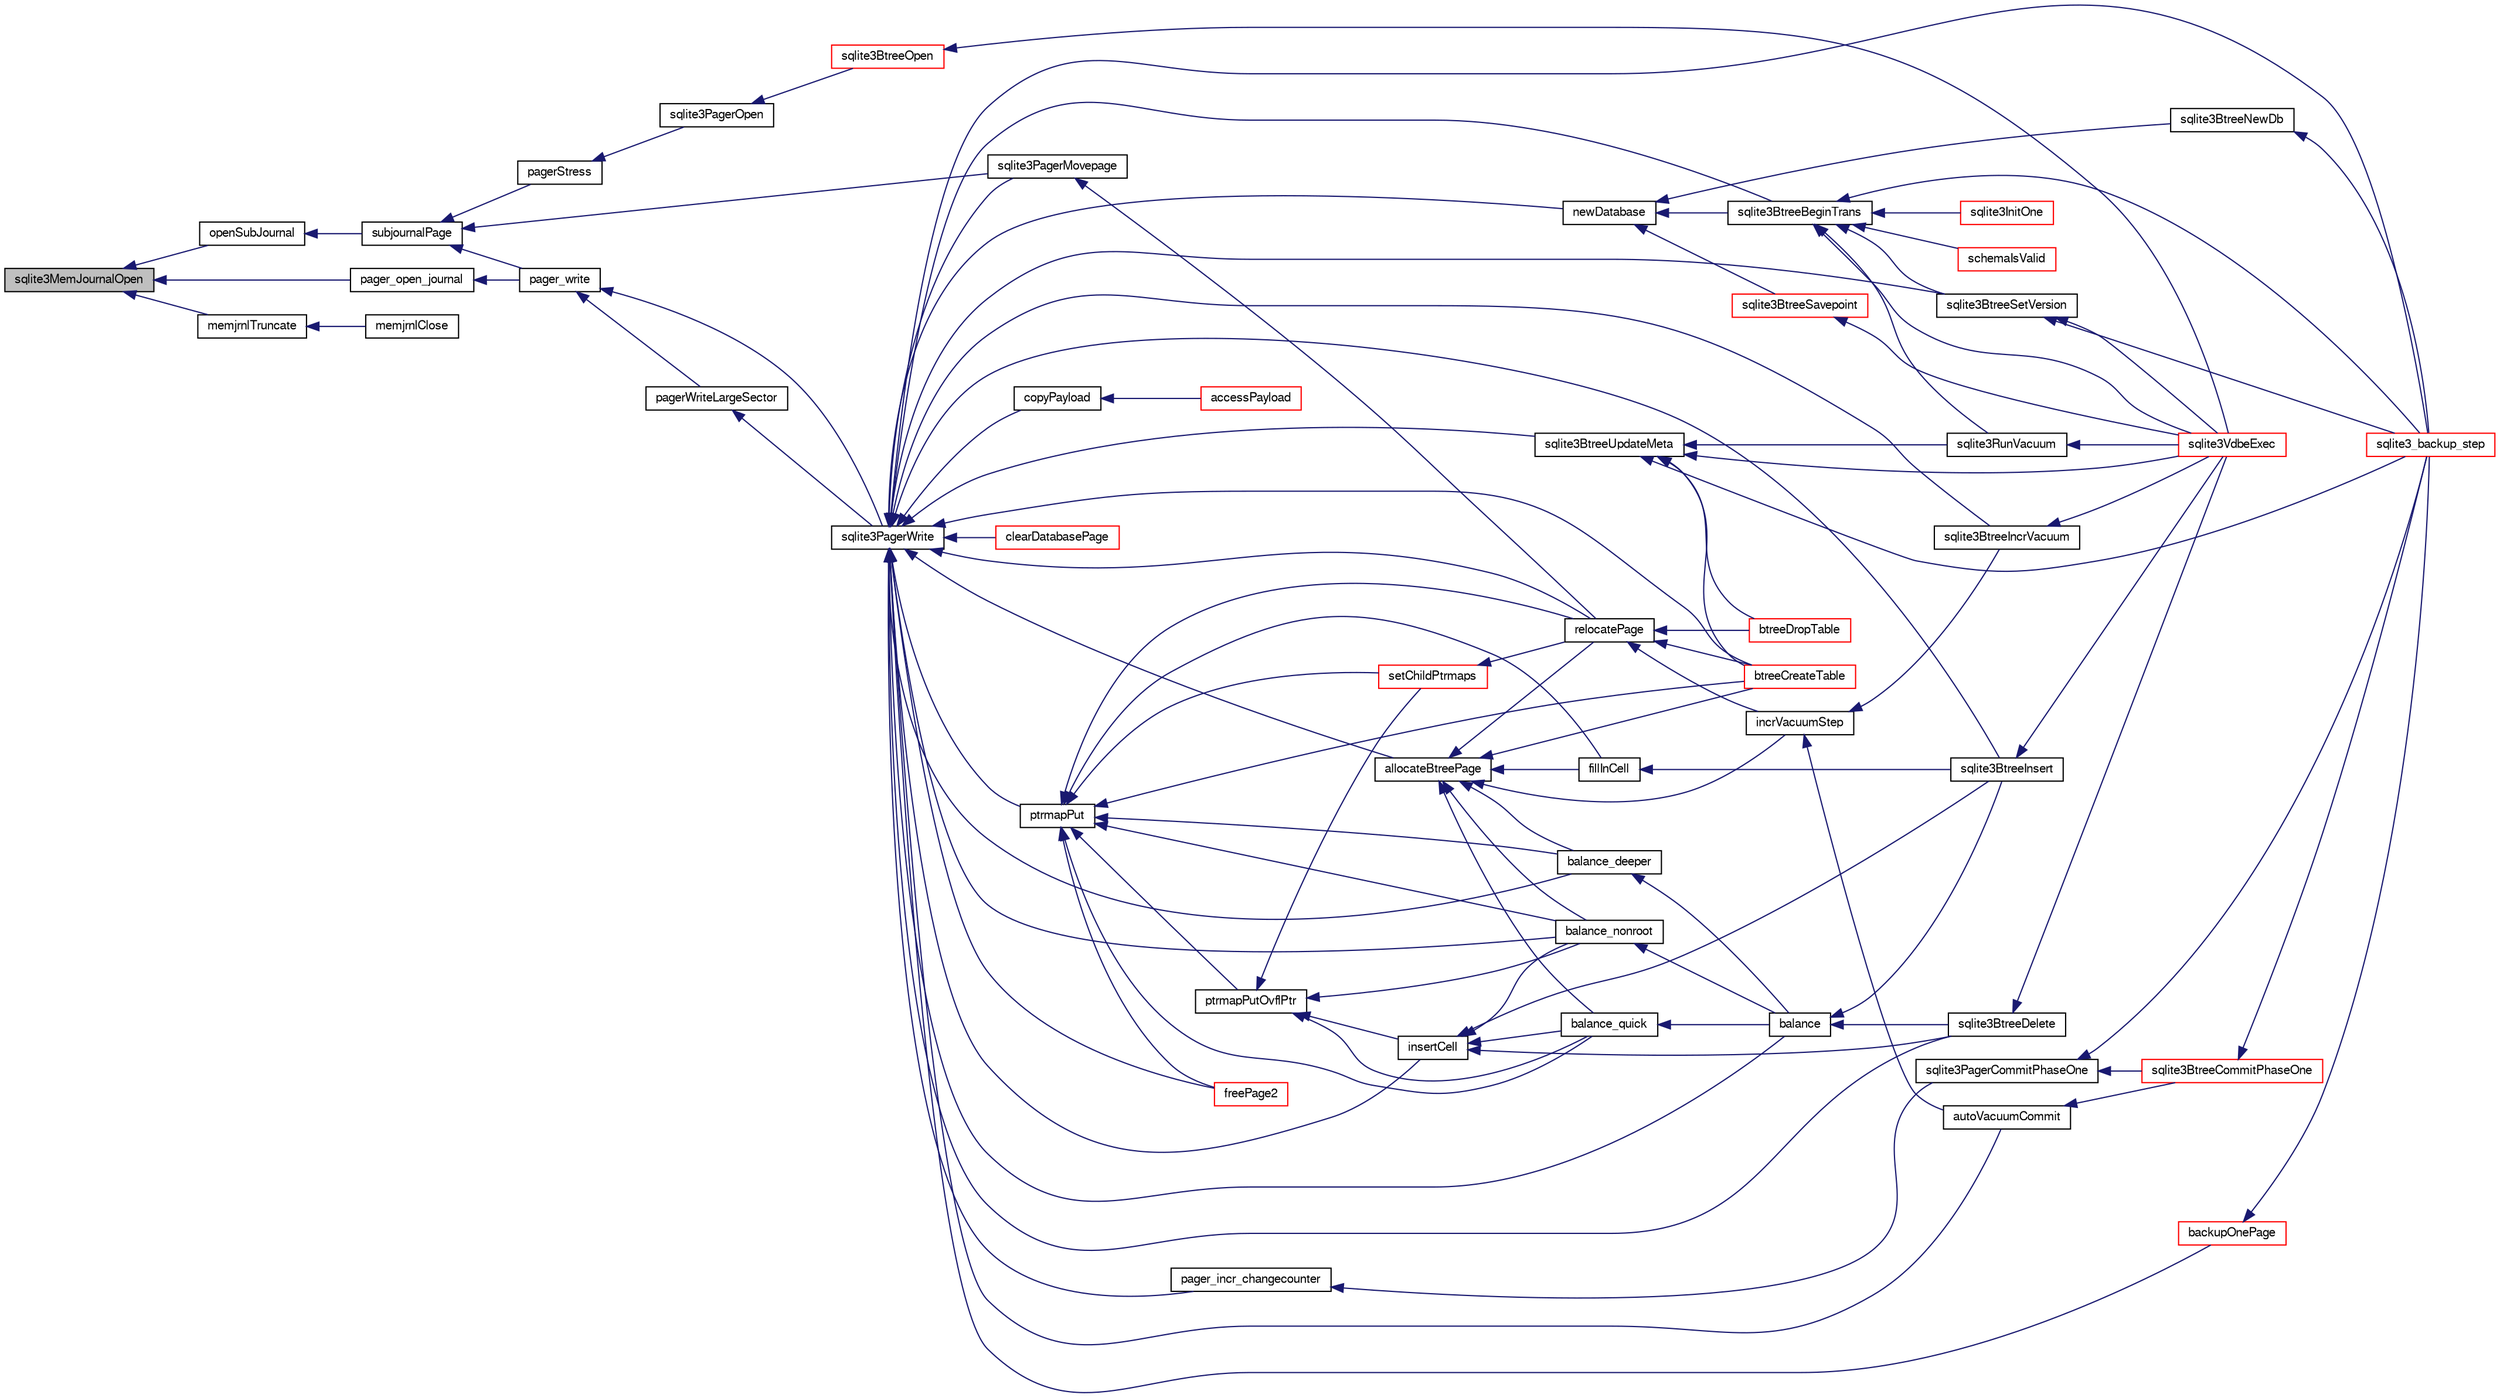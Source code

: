 digraph "sqlite3MemJournalOpen"
{
  edge [fontname="FreeSans",fontsize="10",labelfontname="FreeSans",labelfontsize="10"];
  node [fontname="FreeSans",fontsize="10",shape=record];
  rankdir="LR";
  Node591275 [label="sqlite3MemJournalOpen",height=0.2,width=0.4,color="black", fillcolor="grey75", style="filled", fontcolor="black"];
  Node591275 -> Node591276 [dir="back",color="midnightblue",fontsize="10",style="solid",fontname="FreeSans"];
  Node591276 [label="openSubJournal",height=0.2,width=0.4,color="black", fillcolor="white", style="filled",URL="$sqlite3_8c.html#a69f445a04e423a1eaf24a2b9f035b427"];
  Node591276 -> Node591277 [dir="back",color="midnightblue",fontsize="10",style="solid",fontname="FreeSans"];
  Node591277 [label="subjournalPage",height=0.2,width=0.4,color="black", fillcolor="white", style="filled",URL="$sqlite3_8c.html#a836f5a13ba09ee3f118ebe73b58591c4"];
  Node591277 -> Node591278 [dir="back",color="midnightblue",fontsize="10",style="solid",fontname="FreeSans"];
  Node591278 [label="pagerStress",height=0.2,width=0.4,color="black", fillcolor="white", style="filled",URL="$sqlite3_8c.html#abb21a3a371038e9e3e69af0f21a1b386"];
  Node591278 -> Node591279 [dir="back",color="midnightblue",fontsize="10",style="solid",fontname="FreeSans"];
  Node591279 [label="sqlite3PagerOpen",height=0.2,width=0.4,color="black", fillcolor="white", style="filled",URL="$sqlite3_8c.html#a5b4a74e8a1754922c482b7af19b30611"];
  Node591279 -> Node591280 [dir="back",color="midnightblue",fontsize="10",style="solid",fontname="FreeSans"];
  Node591280 [label="sqlite3BtreeOpen",height=0.2,width=0.4,color="red", fillcolor="white", style="filled",URL="$sqlite3_8c.html#a13dcb44dc34af6ce9d38de9c5aa975f9"];
  Node591280 -> Node591281 [dir="back",color="midnightblue",fontsize="10",style="solid",fontname="FreeSans"];
  Node591281 [label="sqlite3VdbeExec",height=0.2,width=0.4,color="red", fillcolor="white", style="filled",URL="$sqlite3_8c.html#a8ce40a614bdc56719c4d642b1e4dfb21"];
  Node591277 -> Node591547 [dir="back",color="midnightblue",fontsize="10",style="solid",fontname="FreeSans"];
  Node591547 [label="pager_write",height=0.2,width=0.4,color="black", fillcolor="white", style="filled",URL="$sqlite3_8c.html#aa5dbf1a9dcccf0aa140b04b81325517f"];
  Node591547 -> Node591548 [dir="back",color="midnightblue",fontsize="10",style="solid",fontname="FreeSans"];
  Node591548 [label="pagerWriteLargeSector",height=0.2,width=0.4,color="black", fillcolor="white", style="filled",URL="$sqlite3_8c.html#a06334f0cc1c2dc95ffe29c2359928b92"];
  Node591548 -> Node591549 [dir="back",color="midnightblue",fontsize="10",style="solid",fontname="FreeSans"];
  Node591549 [label="sqlite3PagerWrite",height=0.2,width=0.4,color="black", fillcolor="white", style="filled",URL="$sqlite3_8c.html#ad4b8aee028ee99575b0748b299e04ed0"];
  Node591549 -> Node591550 [dir="back",color="midnightblue",fontsize="10",style="solid",fontname="FreeSans"];
  Node591550 [label="pager_incr_changecounter",height=0.2,width=0.4,color="black", fillcolor="white", style="filled",URL="$sqlite3_8c.html#add9f57a131d488bb6fc49dedc5a4df81"];
  Node591550 -> Node591551 [dir="back",color="midnightblue",fontsize="10",style="solid",fontname="FreeSans"];
  Node591551 [label="sqlite3PagerCommitPhaseOne",height=0.2,width=0.4,color="black", fillcolor="white", style="filled",URL="$sqlite3_8c.html#a2baf986bff9120486e9acc5951494ea7"];
  Node591551 -> Node591552 [dir="back",color="midnightblue",fontsize="10",style="solid",fontname="FreeSans"];
  Node591552 [label="sqlite3BtreeCommitPhaseOne",height=0.2,width=0.4,color="red", fillcolor="white", style="filled",URL="$sqlite3_8c.html#ae266cba101e64ad99a166f237532e262"];
  Node591552 -> Node591494 [dir="back",color="midnightblue",fontsize="10",style="solid",fontname="FreeSans"];
  Node591494 [label="sqlite3_backup_step",height=0.2,width=0.4,color="red", fillcolor="white", style="filled",URL="$sqlite3_8h.html#a1699b75e98d082eebc465a9e64c35269"];
  Node591551 -> Node591494 [dir="back",color="midnightblue",fontsize="10",style="solid",fontname="FreeSans"];
  Node591549 -> Node591555 [dir="back",color="midnightblue",fontsize="10",style="solid",fontname="FreeSans"];
  Node591555 [label="sqlite3PagerMovepage",height=0.2,width=0.4,color="black", fillcolor="white", style="filled",URL="$sqlite3_8c.html#a8cdedc7a185709301f12c4d7b305aa1e"];
  Node591555 -> Node591556 [dir="back",color="midnightblue",fontsize="10",style="solid",fontname="FreeSans"];
  Node591556 [label="relocatePage",height=0.2,width=0.4,color="black", fillcolor="white", style="filled",URL="$sqlite3_8c.html#af8fb5934ff87b02845c89350c57fd2bc"];
  Node591556 -> Node591557 [dir="back",color="midnightblue",fontsize="10",style="solid",fontname="FreeSans"];
  Node591557 [label="incrVacuumStep",height=0.2,width=0.4,color="black", fillcolor="white", style="filled",URL="$sqlite3_8c.html#a68a85130a567f1700dc0907ec9227892"];
  Node591557 -> Node591558 [dir="back",color="midnightblue",fontsize="10",style="solid",fontname="FreeSans"];
  Node591558 [label="sqlite3BtreeIncrVacuum",height=0.2,width=0.4,color="black", fillcolor="white", style="filled",URL="$sqlite3_8c.html#a0b4c98acfd785fc6d5dc5c3237030318"];
  Node591558 -> Node591281 [dir="back",color="midnightblue",fontsize="10",style="solid",fontname="FreeSans"];
  Node591557 -> Node591559 [dir="back",color="midnightblue",fontsize="10",style="solid",fontname="FreeSans"];
  Node591559 [label="autoVacuumCommit",height=0.2,width=0.4,color="black", fillcolor="white", style="filled",URL="$sqlite3_8c.html#a809d22c6311135ae3048adf41febaef0"];
  Node591559 -> Node591552 [dir="back",color="midnightblue",fontsize="10",style="solid",fontname="FreeSans"];
  Node591556 -> Node591560 [dir="back",color="midnightblue",fontsize="10",style="solid",fontname="FreeSans"];
  Node591560 [label="btreeCreateTable",height=0.2,width=0.4,color="red", fillcolor="white", style="filled",URL="$sqlite3_8c.html#a48e09eaac366a6b585edd02553872954"];
  Node591556 -> Node591562 [dir="back",color="midnightblue",fontsize="10",style="solid",fontname="FreeSans"];
  Node591562 [label="btreeDropTable",height=0.2,width=0.4,color="red", fillcolor="white", style="filled",URL="$sqlite3_8c.html#abba4061ea34842db278e91f537d2c2ff"];
  Node591549 -> Node591564 [dir="back",color="midnightblue",fontsize="10",style="solid",fontname="FreeSans"];
  Node591564 [label="ptrmapPut",height=0.2,width=0.4,color="black", fillcolor="white", style="filled",URL="$sqlite3_8c.html#ac16fbe55892f29324ac5d09957374ed0"];
  Node591564 -> Node591565 [dir="back",color="midnightblue",fontsize="10",style="solid",fontname="FreeSans"];
  Node591565 [label="ptrmapPutOvflPtr",height=0.2,width=0.4,color="black", fillcolor="white", style="filled",URL="$sqlite3_8c.html#a5b7cb112db531e0498aaddcbadb4985b"];
  Node591565 -> Node591566 [dir="back",color="midnightblue",fontsize="10",style="solid",fontname="FreeSans"];
  Node591566 [label="setChildPtrmaps",height=0.2,width=0.4,color="red", fillcolor="white", style="filled",URL="$sqlite3_8c.html#adf2ff6d11495ca47f88ace93f5be9d91"];
  Node591566 -> Node591556 [dir="back",color="midnightblue",fontsize="10",style="solid",fontname="FreeSans"];
  Node591565 -> Node591573 [dir="back",color="midnightblue",fontsize="10",style="solid",fontname="FreeSans"];
  Node591573 [label="insertCell",height=0.2,width=0.4,color="black", fillcolor="white", style="filled",URL="$sqlite3_8c.html#a16d3a955fe59894c541d500ddf92d7c0"];
  Node591573 -> Node591574 [dir="back",color="midnightblue",fontsize="10",style="solid",fontname="FreeSans"];
  Node591574 [label="balance_quick",height=0.2,width=0.4,color="black", fillcolor="white", style="filled",URL="$sqlite3_8c.html#a92f1869a02b8b9196e5ea7ed2e61c328"];
  Node591574 -> Node591569 [dir="back",color="midnightblue",fontsize="10",style="solid",fontname="FreeSans"];
  Node591569 [label="balance",height=0.2,width=0.4,color="black", fillcolor="white", style="filled",URL="$sqlite3_8c.html#a173f7c872fb68ccd3a20440d640b66c7"];
  Node591569 -> Node591570 [dir="back",color="midnightblue",fontsize="10",style="solid",fontname="FreeSans"];
  Node591570 [label="sqlite3BtreeInsert",height=0.2,width=0.4,color="black", fillcolor="white", style="filled",URL="$sqlite3_8c.html#aa6c6b68ed28d38984e5fa329794d7f02"];
  Node591570 -> Node591281 [dir="back",color="midnightblue",fontsize="10",style="solid",fontname="FreeSans"];
  Node591569 -> Node591571 [dir="back",color="midnightblue",fontsize="10",style="solid",fontname="FreeSans"];
  Node591571 [label="sqlite3BtreeDelete",height=0.2,width=0.4,color="black", fillcolor="white", style="filled",URL="$sqlite3_8c.html#a65c40cd7ec987dbd25392a180f388fe7"];
  Node591571 -> Node591281 [dir="back",color="midnightblue",fontsize="10",style="solid",fontname="FreeSans"];
  Node591573 -> Node591568 [dir="back",color="midnightblue",fontsize="10",style="solid",fontname="FreeSans"];
  Node591568 [label="balance_nonroot",height=0.2,width=0.4,color="black", fillcolor="white", style="filled",URL="$sqlite3_8c.html#a513ba5c0beb3462a4b60064469f1539d"];
  Node591568 -> Node591569 [dir="back",color="midnightblue",fontsize="10",style="solid",fontname="FreeSans"];
  Node591573 -> Node591570 [dir="back",color="midnightblue",fontsize="10",style="solid",fontname="FreeSans"];
  Node591573 -> Node591571 [dir="back",color="midnightblue",fontsize="10",style="solid",fontname="FreeSans"];
  Node591565 -> Node591574 [dir="back",color="midnightblue",fontsize="10",style="solid",fontname="FreeSans"];
  Node591565 -> Node591568 [dir="back",color="midnightblue",fontsize="10",style="solid",fontname="FreeSans"];
  Node591564 -> Node591566 [dir="back",color="midnightblue",fontsize="10",style="solid",fontname="FreeSans"];
  Node591564 -> Node591556 [dir="back",color="midnightblue",fontsize="10",style="solid",fontname="FreeSans"];
  Node591564 -> Node591575 [dir="back",color="midnightblue",fontsize="10",style="solid",fontname="FreeSans"];
  Node591575 [label="freePage2",height=0.2,width=0.4,color="red", fillcolor="white", style="filled",URL="$sqlite3_8c.html#a625a2c2bdaf95cdb3a7cb945201f7efb"];
  Node591564 -> Node591581 [dir="back",color="midnightblue",fontsize="10",style="solid",fontname="FreeSans"];
  Node591581 [label="fillInCell",height=0.2,width=0.4,color="black", fillcolor="white", style="filled",URL="$sqlite3_8c.html#ab66a77004cf93954f2aae7e52a4e51a7"];
  Node591581 -> Node591570 [dir="back",color="midnightblue",fontsize="10",style="solid",fontname="FreeSans"];
  Node591564 -> Node591574 [dir="back",color="midnightblue",fontsize="10",style="solid",fontname="FreeSans"];
  Node591564 -> Node591568 [dir="back",color="midnightblue",fontsize="10",style="solid",fontname="FreeSans"];
  Node591564 -> Node591572 [dir="back",color="midnightblue",fontsize="10",style="solid",fontname="FreeSans"];
  Node591572 [label="balance_deeper",height=0.2,width=0.4,color="black", fillcolor="white", style="filled",URL="$sqlite3_8c.html#af8eafba12a6ebc987cf6ae89f4cce1a8"];
  Node591572 -> Node591569 [dir="back",color="midnightblue",fontsize="10",style="solid",fontname="FreeSans"];
  Node591564 -> Node591560 [dir="back",color="midnightblue",fontsize="10",style="solid",fontname="FreeSans"];
  Node591549 -> Node591582 [dir="back",color="midnightblue",fontsize="10",style="solid",fontname="FreeSans"];
  Node591582 [label="newDatabase",height=0.2,width=0.4,color="black", fillcolor="white", style="filled",URL="$sqlite3_8c.html#a974c792d17dab330807b588197cae229"];
  Node591582 -> Node591583 [dir="back",color="midnightblue",fontsize="10",style="solid",fontname="FreeSans"];
  Node591583 [label="sqlite3BtreeNewDb",height=0.2,width=0.4,color="black", fillcolor="white", style="filled",URL="$sqlite3_8c.html#a08d2026f82b067753a698376c12c0324"];
  Node591583 -> Node591494 [dir="back",color="midnightblue",fontsize="10",style="solid",fontname="FreeSans"];
  Node591582 -> Node591584 [dir="back",color="midnightblue",fontsize="10",style="solid",fontname="FreeSans"];
  Node591584 [label="sqlite3BtreeBeginTrans",height=0.2,width=0.4,color="black", fillcolor="white", style="filled",URL="$sqlite3_8c.html#a52d6706df15c67c22aa7d0e290c16bf5"];
  Node591584 -> Node591585 [dir="back",color="midnightblue",fontsize="10",style="solid",fontname="FreeSans"];
  Node591585 [label="sqlite3BtreeSetVersion",height=0.2,width=0.4,color="black", fillcolor="white", style="filled",URL="$sqlite3_8c.html#a2db3061b5c557699a47415ca0342ba01"];
  Node591585 -> Node591494 [dir="back",color="midnightblue",fontsize="10",style="solid",fontname="FreeSans"];
  Node591585 -> Node591281 [dir="back",color="midnightblue",fontsize="10",style="solid",fontname="FreeSans"];
  Node591584 -> Node591494 [dir="back",color="midnightblue",fontsize="10",style="solid",fontname="FreeSans"];
  Node591584 -> Node591281 [dir="back",color="midnightblue",fontsize="10",style="solid",fontname="FreeSans"];
  Node591584 -> Node591307 [dir="back",color="midnightblue",fontsize="10",style="solid",fontname="FreeSans"];
  Node591307 [label="sqlite3InitOne",height=0.2,width=0.4,color="red", fillcolor="white", style="filled",URL="$sqlite3_8c.html#ac4318b25df65269906b0379251fe9b85"];
  Node591584 -> Node591492 [dir="back",color="midnightblue",fontsize="10",style="solid",fontname="FreeSans"];
  Node591492 [label="schemaIsValid",height=0.2,width=0.4,color="red", fillcolor="white", style="filled",URL="$sqlite3_8c.html#a7c466fe28e7ca6f46b8bf72c46d9738d"];
  Node591584 -> Node591467 [dir="back",color="midnightblue",fontsize="10",style="solid",fontname="FreeSans"];
  Node591467 [label="sqlite3RunVacuum",height=0.2,width=0.4,color="black", fillcolor="white", style="filled",URL="$sqlite3_8c.html#a5e83ddc7b3e7e8e79ad5d1fc92de1d2f"];
  Node591467 -> Node591281 [dir="back",color="midnightblue",fontsize="10",style="solid",fontname="FreeSans"];
  Node591582 -> Node591586 [dir="back",color="midnightblue",fontsize="10",style="solid",fontname="FreeSans"];
  Node591586 [label="sqlite3BtreeSavepoint",height=0.2,width=0.4,color="red", fillcolor="white", style="filled",URL="$sqlite3_8c.html#a4580edf7e5192abf64317a3931972115"];
  Node591586 -> Node591281 [dir="back",color="midnightblue",fontsize="10",style="solid",fontname="FreeSans"];
  Node591549 -> Node591584 [dir="back",color="midnightblue",fontsize="10",style="solid",fontname="FreeSans"];
  Node591549 -> Node591556 [dir="back",color="midnightblue",fontsize="10",style="solid",fontname="FreeSans"];
  Node591549 -> Node591558 [dir="back",color="midnightblue",fontsize="10",style="solid",fontname="FreeSans"];
  Node591549 -> Node591559 [dir="back",color="midnightblue",fontsize="10",style="solid",fontname="FreeSans"];
  Node591549 -> Node591588 [dir="back",color="midnightblue",fontsize="10",style="solid",fontname="FreeSans"];
  Node591588 [label="copyPayload",height=0.2,width=0.4,color="black", fillcolor="white", style="filled",URL="$sqlite3_8c.html#aedb2ad4326779a68bc8e012570bda430"];
  Node591588 -> Node591589 [dir="back",color="midnightblue",fontsize="10",style="solid",fontname="FreeSans"];
  Node591589 [label="accessPayload",height=0.2,width=0.4,color="red", fillcolor="white", style="filled",URL="$sqlite3_8c.html#acf70e6d3cb6afd54d677b3dffb6959d2"];
  Node591549 -> Node591610 [dir="back",color="midnightblue",fontsize="10",style="solid",fontname="FreeSans"];
  Node591610 [label="allocateBtreePage",height=0.2,width=0.4,color="black", fillcolor="white", style="filled",URL="$sqlite3_8c.html#ae84ce1103eabfe9455a6a59e6cec4a33"];
  Node591610 -> Node591556 [dir="back",color="midnightblue",fontsize="10",style="solid",fontname="FreeSans"];
  Node591610 -> Node591557 [dir="back",color="midnightblue",fontsize="10",style="solid",fontname="FreeSans"];
  Node591610 -> Node591581 [dir="back",color="midnightblue",fontsize="10",style="solid",fontname="FreeSans"];
  Node591610 -> Node591574 [dir="back",color="midnightblue",fontsize="10",style="solid",fontname="FreeSans"];
  Node591610 -> Node591568 [dir="back",color="midnightblue",fontsize="10",style="solid",fontname="FreeSans"];
  Node591610 -> Node591572 [dir="back",color="midnightblue",fontsize="10",style="solid",fontname="FreeSans"];
  Node591610 -> Node591560 [dir="back",color="midnightblue",fontsize="10",style="solid",fontname="FreeSans"];
  Node591549 -> Node591575 [dir="back",color="midnightblue",fontsize="10",style="solid",fontname="FreeSans"];
  Node591549 -> Node591573 [dir="back",color="midnightblue",fontsize="10",style="solid",fontname="FreeSans"];
  Node591549 -> Node591568 [dir="back",color="midnightblue",fontsize="10",style="solid",fontname="FreeSans"];
  Node591549 -> Node591572 [dir="back",color="midnightblue",fontsize="10",style="solid",fontname="FreeSans"];
  Node591549 -> Node591569 [dir="back",color="midnightblue",fontsize="10",style="solid",fontname="FreeSans"];
  Node591549 -> Node591570 [dir="back",color="midnightblue",fontsize="10",style="solid",fontname="FreeSans"];
  Node591549 -> Node591571 [dir="back",color="midnightblue",fontsize="10",style="solid",fontname="FreeSans"];
  Node591549 -> Node591560 [dir="back",color="midnightblue",fontsize="10",style="solid",fontname="FreeSans"];
  Node591549 -> Node591577 [dir="back",color="midnightblue",fontsize="10",style="solid",fontname="FreeSans"];
  Node591577 [label="clearDatabasePage",height=0.2,width=0.4,color="red", fillcolor="white", style="filled",URL="$sqlite3_8c.html#aecc3046a56feeeabd3ca93c0685e35d5"];
  Node591549 -> Node591611 [dir="back",color="midnightblue",fontsize="10",style="solid",fontname="FreeSans"];
  Node591611 [label="sqlite3BtreeUpdateMeta",height=0.2,width=0.4,color="black", fillcolor="white", style="filled",URL="$sqlite3_8c.html#a550ba529de456d619365377b5528641c"];
  Node591611 -> Node591560 [dir="back",color="midnightblue",fontsize="10",style="solid",fontname="FreeSans"];
  Node591611 -> Node591562 [dir="back",color="midnightblue",fontsize="10",style="solid",fontname="FreeSans"];
  Node591611 -> Node591494 [dir="back",color="midnightblue",fontsize="10",style="solid",fontname="FreeSans"];
  Node591611 -> Node591281 [dir="back",color="midnightblue",fontsize="10",style="solid",fontname="FreeSans"];
  Node591611 -> Node591467 [dir="back",color="midnightblue",fontsize="10",style="solid",fontname="FreeSans"];
  Node591549 -> Node591585 [dir="back",color="midnightblue",fontsize="10",style="solid",fontname="FreeSans"];
  Node591549 -> Node591612 [dir="back",color="midnightblue",fontsize="10",style="solid",fontname="FreeSans"];
  Node591612 [label="backupOnePage",height=0.2,width=0.4,color="red", fillcolor="white", style="filled",URL="$sqlite3_8c.html#a7efb6a8380d746b14e73db99ad3428a2"];
  Node591612 -> Node591494 [dir="back",color="midnightblue",fontsize="10",style="solid",fontname="FreeSans"];
  Node591549 -> Node591494 [dir="back",color="midnightblue",fontsize="10",style="solid",fontname="FreeSans"];
  Node591547 -> Node591549 [dir="back",color="midnightblue",fontsize="10",style="solid",fontname="FreeSans"];
  Node591277 -> Node591555 [dir="back",color="midnightblue",fontsize="10",style="solid",fontname="FreeSans"];
  Node591275 -> Node591665 [dir="back",color="midnightblue",fontsize="10",style="solid",fontname="FreeSans"];
  Node591665 [label="pager_open_journal",height=0.2,width=0.4,color="black", fillcolor="white", style="filled",URL="$sqlite3_8c.html#a9a5224f8941dc99ce19bb0eb24766d00"];
  Node591665 -> Node591547 [dir="back",color="midnightblue",fontsize="10",style="solid",fontname="FreeSans"];
  Node591275 -> Node591666 [dir="back",color="midnightblue",fontsize="10",style="solid",fontname="FreeSans"];
  Node591666 [label="memjrnlTruncate",height=0.2,width=0.4,color="black", fillcolor="white", style="filled",URL="$sqlite3_8c.html#aee6d659143d04fd6d28e65e0c63c297d"];
  Node591666 -> Node591667 [dir="back",color="midnightblue",fontsize="10",style="solid",fontname="FreeSans"];
  Node591667 [label="memjrnlClose",height=0.2,width=0.4,color="black", fillcolor="white", style="filled",URL="$sqlite3_8c.html#a6152c26ae6ae527f08efa628ce0505f2"];
}
